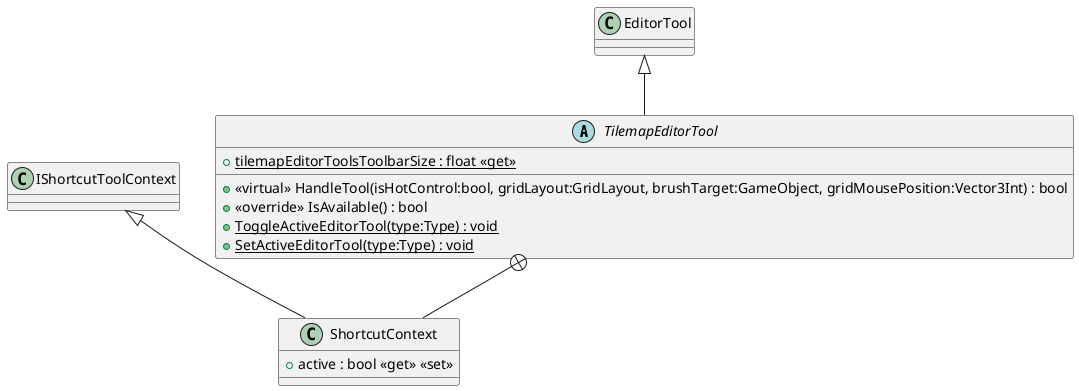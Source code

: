 @startuml
abstract class TilemapEditorTool {
    + {static} tilemapEditorToolsToolbarSize : float <<get>>
    + <<virtual>> HandleTool(isHotControl:bool, gridLayout:GridLayout, brushTarget:GameObject, gridMousePosition:Vector3Int) : bool
    + <<override>> IsAvailable() : bool
    + {static} ToggleActiveEditorTool(type:Type) : void
    + {static} SetActiveEditorTool(type:Type) : void
}
class ShortcutContext {
    + active : bool <<get>> <<set>>
}
EditorTool <|-- TilemapEditorTool
TilemapEditorTool +-- ShortcutContext
IShortcutToolContext <|-- ShortcutContext
@enduml
